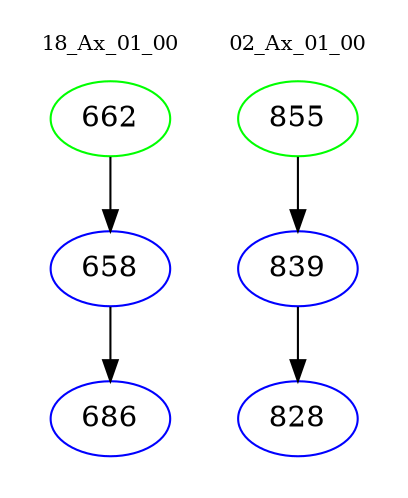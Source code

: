 digraph{
subgraph cluster_0 {
color = white
label = "18_Ax_01_00";
fontsize=10;
T0_662 [label="662", color="green"]
T0_662 -> T0_658 [color="black"]
T0_658 [label="658", color="blue"]
T0_658 -> T0_686 [color="black"]
T0_686 [label="686", color="blue"]
}
subgraph cluster_1 {
color = white
label = "02_Ax_01_00";
fontsize=10;
T1_855 [label="855", color="green"]
T1_855 -> T1_839 [color="black"]
T1_839 [label="839", color="blue"]
T1_839 -> T1_828 [color="black"]
T1_828 [label="828", color="blue"]
}
}
